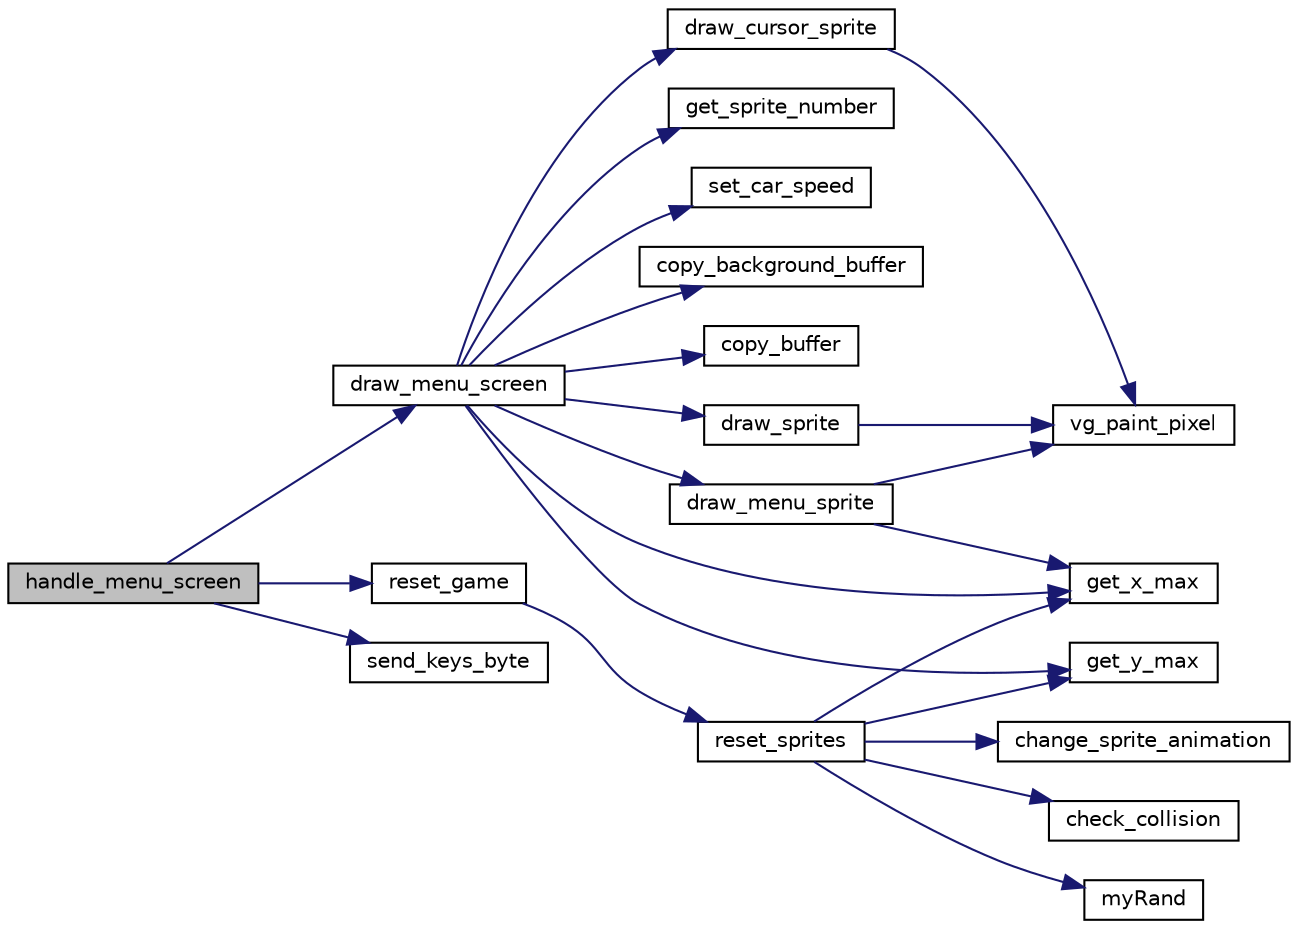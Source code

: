 digraph "handle_menu_screen"
{
 // LATEX_PDF_SIZE
  edge [fontname="Helvetica",fontsize="10",labelfontname="Helvetica",labelfontsize="10"];
  node [fontname="Helvetica",fontsize="10",shape=record];
  rankdir="LR";
  Node1 [label="handle_menu_screen",height=0.2,width=0.4,color="black", fillcolor="grey75", style="filled", fontcolor="black",tooltip="used to handle changes(clicks) in menu screen"];
  Node1 -> Node2 [color="midnightblue",fontsize="10",style="solid",fontname="Helvetica"];
  Node2 [label="draw_menu_screen",height=0.2,width=0.4,color="black", fillcolor="white", style="filled",URL="$sprite_8c.html#adbe44b60726f0fc325c51a749d3dc257",tooltip="draws every sprite active on the menu screen"];
  Node2 -> Node3 [color="midnightblue",fontsize="10",style="solid",fontname="Helvetica"];
  Node3 [label="copy_background_buffer",height=0.2,width=0.4,color="black", fillcolor="white", style="filled",URL="$group__video__gr.html#ga363017a18d5d4e7fe5268558b7d29b46",tooltip="copy data of background buffer to second buffer"];
  Node2 -> Node4 [color="midnightblue",fontsize="10",style="solid",fontname="Helvetica"];
  Node4 [label="copy_buffer",height=0.2,width=0.4,color="black", fillcolor="white", style="filled",URL="$group__video__gr.html#gaa77075a14b209cb7ada2ee5b70d81729",tooltip="copy data of second buffer to main buffer"];
  Node2 -> Node5 [color="midnightblue",fontsize="10",style="solid",fontname="Helvetica"];
  Node5 [label="draw_cursor_sprite",height=0.2,width=0.4,color="black", fillcolor="white", style="filled",URL="$sprite_8c.html#aebf5e9b3a4496ec8159a5bb5116a7f0a",tooltip="Draws cursor sprite in the position given by the x and y elements."];
  Node5 -> Node6 [color="midnightblue",fontsize="10",style="solid",fontname="Helvetica"];
  Node6 [label="vg_paint_pixel",height=0.2,width=0.4,color="black", fillcolor="white", style="filled",URL="$group__video__gr.html#ga78bb98b213384943323ab5d7c6cdb573",tooltip="paints the pixel in that x and y position in the screen"];
  Node2 -> Node7 [color="midnightblue",fontsize="10",style="solid",fontname="Helvetica"];
  Node7 [label="draw_menu_sprite",height=0.2,width=0.4,color="black", fillcolor="white", style="filled",URL="$sprite_8c.html#ae5fbc48ada5ff0f47b464a44ece7eed0",tooltip="Draws sprite in the position given by the x and y arguments."];
  Node7 -> Node8 [color="midnightblue",fontsize="10",style="solid",fontname="Helvetica"];
  Node8 [label="get_x_max",height=0.2,width=0.4,color="black", fillcolor="white", style="filled",URL="$group__video__gr.html#ga59b8bc184035b459a3b61ade2b835aeb",tooltip="Get the max x of the buffer."];
  Node7 -> Node6 [color="midnightblue",fontsize="10",style="solid",fontname="Helvetica"];
  Node2 -> Node9 [color="midnightblue",fontsize="10",style="solid",fontname="Helvetica"];
  Node9 [label="draw_sprite",height=0.2,width=0.4,color="black", fillcolor="white", style="filled",URL="$sprite_8c.html#a6c75fbf31230126d2f19b29deaf24b2f",tooltip="Draws sprite in the position given by the x and y elements."];
  Node9 -> Node6 [color="midnightblue",fontsize="10",style="solid",fontname="Helvetica"];
  Node2 -> Node10 [color="midnightblue",fontsize="10",style="solid",fontname="Helvetica"];
  Node10 [label="get_sprite_number",height=0.2,width=0.4,color="black", fillcolor="white", style="filled",URL="$sprite_8c.html#a418abc41cb79478f5c37d6b2a7e26a14",tooltip="Get the menu sprite correspondent to the number."];
  Node2 -> Node8 [color="midnightblue",fontsize="10",style="solid",fontname="Helvetica"];
  Node2 -> Node11 [color="midnightblue",fontsize="10",style="solid",fontname="Helvetica"];
  Node11 [label="get_y_max",height=0.2,width=0.4,color="black", fillcolor="white", style="filled",URL="$group__video__gr.html#ga0ed4b076b187d5cc6070df7543855ee3",tooltip="Get the max y of the buffer."];
  Node2 -> Node12 [color="midnightblue",fontsize="10",style="solid",fontname="Helvetica"];
  Node12 [label="set_car_speed",height=0.2,width=0.4,color="black", fillcolor="white", style="filled",URL="$sprite_8c.html#a439e654a6989f8636720228493bec494",tooltip="Set the car speed object upon background move."];
  Node1 -> Node13 [color="midnightblue",fontsize="10",style="solid",fontname="Helvetica"];
  Node13 [label="reset_game",height=0.2,width=0.4,color="black", fillcolor="white", style="filled",URL="$group__game.html#gafc9166b05283e70d74e27e9e20585878",tooltip="reset game variavels all game variavels"];
  Node13 -> Node14 [color="midnightblue",fontsize="10",style="solid",fontname="Helvetica"];
  Node14 [label="reset_sprites",height=0.2,width=0.4,color="black", fillcolor="white", style="filled",URL="$sprite_8c.html#addb303244021cea7f85d1f6645a53b9a",tooltip="goes back to the initial positions and speed"];
  Node14 -> Node15 [color="midnightblue",fontsize="10",style="solid",fontname="Helvetica"];
  Node15 [label="change_sprite_animation",height=0.2,width=0.4,color="black", fillcolor="white", style="filled",URL="$sprite_8c.html#a89def829f3803415e37ef0b7d2ee3e42",tooltip="moves to the next animation on the vector of animations if the last goes back to the beginning"];
  Node14 -> Node16 [color="midnightblue",fontsize="10",style="solid",fontname="Helvetica"];
  Node16 [label="check_collision",height=0.2,width=0.4,color="black", fillcolor="white", style="filled",URL="$sprite_8c.html#af99ef7d46af49168795a6e79936fb1d5",tooltip="checks collision between a sprite with a square with width x_size and height y_size"];
  Node14 -> Node8 [color="midnightblue",fontsize="10",style="solid",fontname="Helvetica"];
  Node14 -> Node11 [color="midnightblue",fontsize="10",style="solid",fontname="Helvetica"];
  Node14 -> Node17 [color="midnightblue",fontsize="10",style="solid",fontname="Helvetica"];
  Node17 [label="myRand",height=0.2,width=0.4,color="black", fillcolor="white", style="filled",URL="$group__game.html#ga6f937826ce61860c81f00a4034b4fc35",tooltip="used to make the same function as rand() and srand() but works fine This code module as imported from..."];
  Node1 -> Node18 [color="midnightblue",fontsize="10",style="solid",fontname="Helvetica"];
  Node18 [label="send_keys_byte",height=0.2,width=0.4,color="black", fillcolor="white", style="filled",URL="$group__game.html#ga16fcf7ea3f61fbe3b5b196fbb5b8e13a",tooltip="function used to send keys byte to the other VM"];
}
